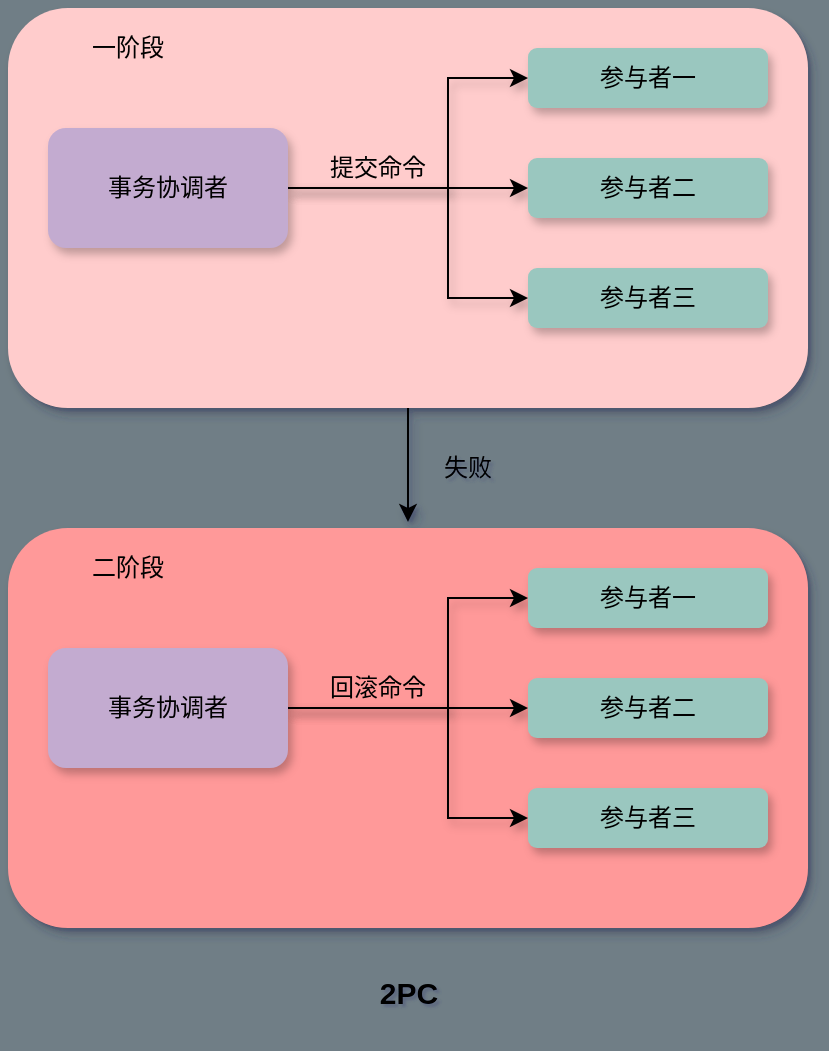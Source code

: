 <mxfile version="14.3.0" type="device"><diagram id="VSArOQDPkqbNzoKQu4Cz" name="第 1 页"><mxGraphModel dx="782" dy="563" grid="1" gridSize="10" guides="1" tooltips="1" connect="1" arrows="1" fold="1" page="1" pageScale="1" pageWidth="1169" pageHeight="827" background="#707E86" math="0" shadow="1"><root><mxCell id="0"/><mxCell id="1" parent="0"/><mxCell id="IEUNFHe-mpkyeE3-Ti9C-33" value="&lt;font style=&quot;font-size: 15px&quot;&gt;2PC&lt;/font&gt;" style="text;strokeColor=none;fillColor=none;html=1;fontSize=24;fontStyle=1;verticalAlign=middle;align=center;shadow=1;" parent="1" vertex="1"><mxGeometry x="500" y="840" width="100" height="40" as="geometry"/></mxCell><mxCell id="J_18YS2RkA1BDa5dn9hB-47" style="edgeStyle=orthogonalEdgeStyle;rounded=0;orthogonalLoop=1;jettySize=auto;html=1;entryX=0.5;entryY=0;entryDx=0;entryDy=0;shadow=1;startArrow=none;startFill=0;endArrow=classic;endFill=1;" edge="1" parent="1" source="J_18YS2RkA1BDa5dn9hB-43"><mxGeometry relative="1" as="geometry"><mxPoint x="550" y="627" as="targetPoint"/></mxGeometry></mxCell><mxCell id="J_18YS2RkA1BDa5dn9hB-43" value="" style="rounded=1;whiteSpace=wrap;html=1;shadow=1;fillColor=#FFCCCC;strokeColor=none;" vertex="1" parent="1"><mxGeometry x="350" y="370" width="400" height="200" as="geometry"/></mxCell><mxCell id="J_18YS2RkA1BDa5dn9hB-45" value="一阶段" style="text;html=1;strokeColor=none;fillColor=none;align=center;verticalAlign=middle;whiteSpace=wrap;rounded=0;shadow=1;" vertex="1" parent="1"><mxGeometry x="390" y="380" width="40" height="20" as="geometry"/></mxCell><mxCell id="J_18YS2RkA1BDa5dn9hB-48" value="失败" style="text;html=1;strokeColor=none;fillColor=none;align=center;verticalAlign=middle;whiteSpace=wrap;rounded=0;shadow=1;" vertex="1" parent="1"><mxGeometry x="560" y="590" width="40" height="20" as="geometry"/></mxCell><mxCell id="J_18YS2RkA1BDa5dn9hB-53" style="edgeStyle=orthogonalEdgeStyle;rounded=0;orthogonalLoop=1;jettySize=auto;html=1;entryX=0;entryY=0.5;entryDx=0;entryDy=0;shadow=1;startArrow=none;startFill=0;endArrow=classic;endFill=1;strokeColor=#000000;" edge="1" parent="1" source="J_18YS2RkA1BDa5dn9hB-49" target="J_18YS2RkA1BDa5dn9hB-51"><mxGeometry relative="1" as="geometry"/></mxCell><mxCell id="J_18YS2RkA1BDa5dn9hB-54" style="edgeStyle=orthogonalEdgeStyle;rounded=0;orthogonalLoop=1;jettySize=auto;html=1;exitX=1;exitY=0.5;exitDx=0;exitDy=0;entryX=0;entryY=0.5;entryDx=0;entryDy=0;shadow=1;startArrow=none;startFill=0;endArrow=classic;endFill=1;strokeColor=#000000;" edge="1" parent="1" source="J_18YS2RkA1BDa5dn9hB-49" target="J_18YS2RkA1BDa5dn9hB-50"><mxGeometry relative="1" as="geometry"><Array as="points"><mxPoint x="570" y="460"/><mxPoint x="570" y="405"/></Array></mxGeometry></mxCell><mxCell id="J_18YS2RkA1BDa5dn9hB-55" style="edgeStyle=orthogonalEdgeStyle;rounded=0;orthogonalLoop=1;jettySize=auto;html=1;entryX=0;entryY=0.5;entryDx=0;entryDy=0;shadow=1;startArrow=none;startFill=0;endArrow=classic;endFill=1;strokeColor=#000000;" edge="1" parent="1" source="J_18YS2RkA1BDa5dn9hB-49" target="J_18YS2RkA1BDa5dn9hB-52"><mxGeometry relative="1" as="geometry"><Array as="points"><mxPoint x="570" y="460"/><mxPoint x="570" y="515"/></Array></mxGeometry></mxCell><mxCell id="J_18YS2RkA1BDa5dn9hB-49" value="事务协调者" style="rounded=1;whiteSpace=wrap;html=1;shadow=1;strokeColor=none;fillColor=#C3ABD0;" vertex="1" parent="1"><mxGeometry x="370" y="430" width="120" height="60" as="geometry"/></mxCell><mxCell id="J_18YS2RkA1BDa5dn9hB-50" value="参与者一" style="rounded=1;whiteSpace=wrap;html=1;shadow=1;strokeColor=none;fillColor=#9AC7BF;" vertex="1" parent="1"><mxGeometry x="610" y="390" width="120" height="30" as="geometry"/></mxCell><mxCell id="J_18YS2RkA1BDa5dn9hB-51" value="参与者二" style="rounded=1;whiteSpace=wrap;html=1;shadow=1;strokeColor=none;fillColor=#9AC7BF;" vertex="1" parent="1"><mxGeometry x="610" y="445" width="120" height="30" as="geometry"/></mxCell><mxCell id="J_18YS2RkA1BDa5dn9hB-52" value="参与者三" style="rounded=1;whiteSpace=wrap;html=1;shadow=1;strokeColor=none;fillColor=#9AC7BF;" vertex="1" parent="1"><mxGeometry x="610" y="500" width="120" height="30" as="geometry"/></mxCell><mxCell id="J_18YS2RkA1BDa5dn9hB-56" value="提交命令" style="text;html=1;strokeColor=none;fillColor=none;align=center;verticalAlign=middle;whiteSpace=wrap;rounded=0;shadow=1;" vertex="1" parent="1"><mxGeometry x="510" y="440" width="50" height="20" as="geometry"/></mxCell><mxCell id="J_18YS2RkA1BDa5dn9hB-58" value="" style="rounded=1;whiteSpace=wrap;html=1;shadow=1;strokeColor=none;fillColor=#FF9999;" vertex="1" parent="1"><mxGeometry x="350" y="630" width="400" height="200" as="geometry"/></mxCell><mxCell id="J_18YS2RkA1BDa5dn9hB-59" value="二阶段" style="text;html=1;strokeColor=none;fillColor=none;align=center;verticalAlign=middle;whiteSpace=wrap;rounded=0;shadow=1;" vertex="1" parent="1"><mxGeometry x="390" y="640" width="40" height="20" as="geometry"/></mxCell><mxCell id="J_18YS2RkA1BDa5dn9hB-61" style="edgeStyle=orthogonalEdgeStyle;rounded=0;orthogonalLoop=1;jettySize=auto;html=1;entryX=0;entryY=0.5;entryDx=0;entryDy=0;shadow=1;startArrow=none;startFill=0;endArrow=classic;endFill=1;strokeColor=#000000;" edge="1" parent="1" source="J_18YS2RkA1BDa5dn9hB-64" target="J_18YS2RkA1BDa5dn9hB-66"><mxGeometry relative="1" as="geometry"/></mxCell><mxCell id="J_18YS2RkA1BDa5dn9hB-62" style="edgeStyle=orthogonalEdgeStyle;rounded=0;orthogonalLoop=1;jettySize=auto;html=1;exitX=1;exitY=0.5;exitDx=0;exitDy=0;entryX=0;entryY=0.5;entryDx=0;entryDy=0;shadow=1;startArrow=none;startFill=0;endArrow=classic;endFill=1;strokeColor=#000000;" edge="1" parent="1" source="J_18YS2RkA1BDa5dn9hB-64" target="J_18YS2RkA1BDa5dn9hB-65"><mxGeometry relative="1" as="geometry"><Array as="points"><mxPoint x="570" y="720"/><mxPoint x="570" y="665"/></Array></mxGeometry></mxCell><mxCell id="J_18YS2RkA1BDa5dn9hB-63" style="edgeStyle=orthogonalEdgeStyle;rounded=0;orthogonalLoop=1;jettySize=auto;html=1;entryX=0;entryY=0.5;entryDx=0;entryDy=0;shadow=1;startArrow=none;startFill=0;endArrow=classic;endFill=1;strokeColor=#000000;" edge="1" parent="1" source="J_18YS2RkA1BDa5dn9hB-64" target="J_18YS2RkA1BDa5dn9hB-67"><mxGeometry relative="1" as="geometry"><Array as="points"><mxPoint x="570" y="720"/><mxPoint x="570" y="775"/></Array></mxGeometry></mxCell><mxCell id="J_18YS2RkA1BDa5dn9hB-64" value="事务协调者" style="rounded=1;whiteSpace=wrap;html=1;shadow=1;strokeColor=none;fillColor=#C3ABD0;" vertex="1" parent="1"><mxGeometry x="370" y="690" width="120" height="60" as="geometry"/></mxCell><mxCell id="J_18YS2RkA1BDa5dn9hB-65" value="参与者一" style="rounded=1;whiteSpace=wrap;html=1;shadow=1;strokeColor=none;fillColor=#9AC7BF;" vertex="1" parent="1"><mxGeometry x="610" y="650" width="120" height="30" as="geometry"/></mxCell><mxCell id="J_18YS2RkA1BDa5dn9hB-66" value="参与者二" style="rounded=1;whiteSpace=wrap;html=1;shadow=1;strokeColor=none;fillColor=#9AC7BF;" vertex="1" parent="1"><mxGeometry x="610" y="705" width="120" height="30" as="geometry"/></mxCell><mxCell id="J_18YS2RkA1BDa5dn9hB-67" value="参与者三" style="rounded=1;whiteSpace=wrap;html=1;shadow=1;strokeColor=none;fillColor=#9AC7BF;" vertex="1" parent="1"><mxGeometry x="610" y="760" width="120" height="30" as="geometry"/></mxCell><mxCell id="J_18YS2RkA1BDa5dn9hB-68" value="回滚命令" style="text;html=1;strokeColor=none;fillColor=none;align=center;verticalAlign=middle;whiteSpace=wrap;rounded=0;shadow=1;" vertex="1" parent="1"><mxGeometry x="510" y="700" width="50" height="20" as="geometry"/></mxCell></root></mxGraphModel></diagram></mxfile>